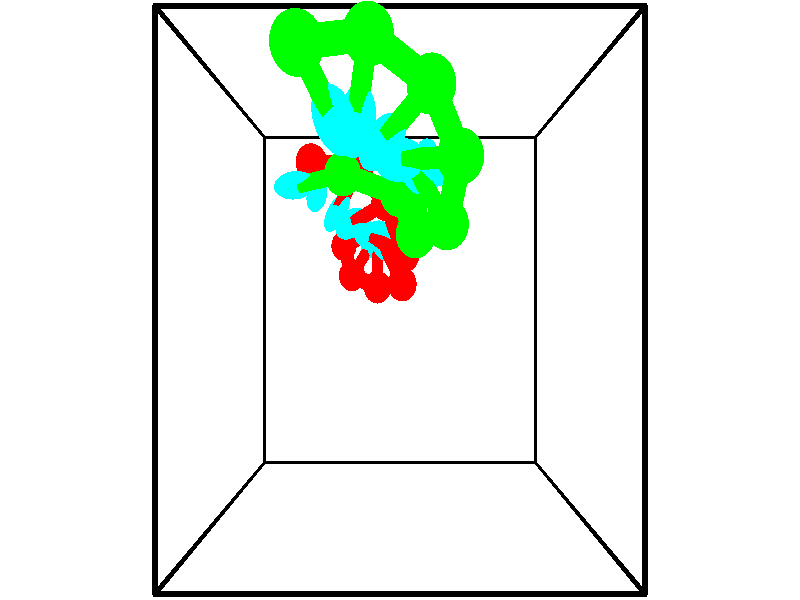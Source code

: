 // switches for output
#declare DRAW_BASES = 1; // possible values are 0, 1; only relevant for DNA ribbons
#declare DRAW_BASES_TYPE = 3; // possible values are 1, 2, 3; only relevant for DNA ribbons
#declare DRAW_FOG = 0; // set to 1 to enable fog

#include "colors.inc"

#include "transforms.inc"
background { rgb <1, 1, 1>}

#default {
   normal{
       ripples 0.25
       frequency 0.20
       turbulence 0.2
       lambda 5
   }
	finish {
		phong 0.1
		phong_size 40.
	}
}

// original window dimensions: 1024x640


// camera settings

camera {
	sky <-0, 1, 0>
	up <-0, 1, 0>
	right 1.6 * <1, 0, 0>
	location <2.5, 2.5, 11.1562>
	look_at <2.5, 2.5, 2.5>
	direction <0, 0, -8.6562>
	angle 67.0682
}


# declare cpy_camera_pos = <2.5, 2.5, 11.1562>;
# if (DRAW_FOG = 1)
fog {
	fog_type 2
	up vnormalize(cpy_camera_pos)
	color rgbt<1,1,1,0.3>
	distance 1e-5
	fog_alt 3e-3
	fog_offset 4
}
# end


// LIGHTS

# declare lum = 6;
global_settings {
	ambient_light rgb lum * <0.05, 0.05, 0.05>
	max_trace_level 15
}# declare cpy_direct_light_amount = 0.25;
light_source
{	1000 * <-1, -1, 1>,
	rgb lum * cpy_direct_light_amount
	parallel
}

light_source
{	1000 * <1, 1, -1>,
	rgb lum * cpy_direct_light_amount
	parallel
}

// strand 0

// nucleotide -1

// particle -1
sphere {
	<1.071759, 4.349307, 1.428008> 0.250000
	pigment { color rgbt <1,0,0,0> }
	no_shadow
}
cylinder {
	<1.158806, 4.063782, 1.694275>,  <1.211034, 3.892467, 1.854035>, 0.100000
	pigment { color rgbt <1,0,0,0> }
	no_shadow
}
cylinder {
	<1.158806, 4.063782, 1.694275>,  <1.071759, 4.349307, 1.428008>, 0.100000
	pigment { color rgbt <1,0,0,0> }
	no_shadow
}

// particle -1
sphere {
	<1.158806, 4.063782, 1.694275> 0.100000
	pigment { color rgbt <1,0,0,0> }
	no_shadow
}
sphere {
	0, 1
	scale<0.080000,0.200000,0.300000>
	matrix <0.587283, -0.448975, -0.673439,
		0.779578, 0.537487, 0.321506,
		0.217616, -0.713813, 0.665668,
		1.224091, 3.849638, 1.893975>
	pigment { color rgbt <0,1,1,0> }
	no_shadow
}
cylinder {
	<1.813096, 4.256270, 1.458337>,  <1.071759, 4.349307, 1.428008>, 0.130000
	pigment { color rgbt <1,0,0,0> }
	no_shadow
}

// nucleotide -1

// particle -1
sphere {
	<1.813096, 4.256270, 1.458337> 0.250000
	pigment { color rgbt <1,0,0,0> }
	no_shadow
}
cylinder {
	<1.637005, 3.911499, 1.558960>,  <1.531350, 3.704637, 1.619334>, 0.100000
	pigment { color rgbt <1,0,0,0> }
	no_shadow
}
cylinder {
	<1.637005, 3.911499, 1.558960>,  <1.813096, 4.256270, 1.458337>, 0.100000
	pigment { color rgbt <1,0,0,0> }
	no_shadow
}

// particle -1
sphere {
	<1.637005, 3.911499, 1.558960> 0.100000
	pigment { color rgbt <1,0,0,0> }
	no_shadow
}
sphere {
	0, 1
	scale<0.080000,0.200000,0.300000>
	matrix <0.481702, -0.463152, -0.743944,
		0.757735, -0.206330, 0.619085,
		-0.440228, -0.861927, 0.251556,
		1.504936, 3.652921, 1.634427>
	pigment { color rgbt <0,1,1,0> }
	no_shadow
}
cylinder {
	<2.298915, 3.778185, 1.655113>,  <1.813096, 4.256270, 1.458337>, 0.130000
	pigment { color rgbt <1,0,0,0> }
	no_shadow
}

// nucleotide -1

// particle -1
sphere {
	<2.298915, 3.778185, 1.655113> 0.250000
	pigment { color rgbt <1,0,0,0> }
	no_shadow
}
cylinder {
	<1.960560, 3.636711, 1.495422>,  <1.757547, 3.551827, 1.399608>, 0.100000
	pigment { color rgbt <1,0,0,0> }
	no_shadow
}
cylinder {
	<1.960560, 3.636711, 1.495422>,  <2.298915, 3.778185, 1.655113>, 0.100000
	pigment { color rgbt <1,0,0,0> }
	no_shadow
}

// particle -1
sphere {
	<1.960560, 3.636711, 1.495422> 0.100000
	pigment { color rgbt <1,0,0,0> }
	no_shadow
}
sphere {
	0, 1
	scale<0.080000,0.200000,0.300000>
	matrix <0.465832, -0.125362, -0.875948,
		0.259762, -0.926926, 0.270800,
		-0.845887, -0.353685, -0.399227,
		1.706794, 3.530606, 1.375654>
	pigment { color rgbt <0,1,1,0> }
	no_shadow
}
cylinder {
	<2.571968, 3.126676, 1.268082>,  <2.298915, 3.778185, 1.655113>, 0.130000
	pigment { color rgbt <1,0,0,0> }
	no_shadow
}

// nucleotide -1

// particle -1
sphere {
	<2.571968, 3.126676, 1.268082> 0.250000
	pigment { color rgbt <1,0,0,0> }
	no_shadow
}
cylinder {
	<2.231606, 3.281021, 1.125496>,  <2.027388, 3.373629, 1.039945>, 0.100000
	pigment { color rgbt <1,0,0,0> }
	no_shadow
}
cylinder {
	<2.231606, 3.281021, 1.125496>,  <2.571968, 3.126676, 1.268082>, 0.100000
	pigment { color rgbt <1,0,0,0> }
	no_shadow
}

// particle -1
sphere {
	<2.231606, 3.281021, 1.125496> 0.100000
	pigment { color rgbt <1,0,0,0> }
	no_shadow
}
sphere {
	0, 1
	scale<0.080000,0.200000,0.300000>
	matrix <0.391703, 0.013892, -0.919987,
		-0.350038, -0.922451, -0.162965,
		-0.850906, 0.385864, -0.356464,
		1.976333, 3.396780, 1.018557>
	pigment { color rgbt <0,1,1,0> }
	no_shadow
}
cylinder {
	<2.538495, 2.730865, 0.652232>,  <2.571968, 3.126676, 1.268082>, 0.130000
	pigment { color rgbt <1,0,0,0> }
	no_shadow
}

// nucleotide -1

// particle -1
sphere {
	<2.538495, 2.730865, 0.652232> 0.250000
	pigment { color rgbt <1,0,0,0> }
	no_shadow
}
cylinder {
	<2.338913, 3.077332, 0.640923>,  <2.219164, 3.285212, 0.634137>, 0.100000
	pigment { color rgbt <1,0,0,0> }
	no_shadow
}
cylinder {
	<2.338913, 3.077332, 0.640923>,  <2.538495, 2.730865, 0.652232>, 0.100000
	pigment { color rgbt <1,0,0,0> }
	no_shadow
}

// particle -1
sphere {
	<2.338913, 3.077332, 0.640923> 0.100000
	pigment { color rgbt <1,0,0,0> }
	no_shadow
}
sphere {
	0, 1
	scale<0.080000,0.200000,0.300000>
	matrix <0.270300, 0.124543, -0.954687,
		-0.823396, -0.483989, -0.296266,
		-0.498955, 0.866166, -0.028274,
		2.189226, 3.337181, 0.632440>
	pigment { color rgbt <0,1,1,0> }
	no_shadow
}
cylinder {
	<2.084946, 2.695992, 0.065848>,  <2.538495, 2.730865, 0.652232>, 0.130000
	pigment { color rgbt <1,0,0,0> }
	no_shadow
}

// nucleotide -1

// particle -1
sphere {
	<2.084946, 2.695992, 0.065848> 0.250000
	pigment { color rgbt <1,0,0,0> }
	no_shadow
}
cylinder {
	<2.085484, 3.092682, 0.117203>,  <2.085806, 3.330695, 0.148016>, 0.100000
	pigment { color rgbt <1,0,0,0> }
	no_shadow
}
cylinder {
	<2.085484, 3.092682, 0.117203>,  <2.084946, 2.695992, 0.065848>, 0.100000
	pigment { color rgbt <1,0,0,0> }
	no_shadow
}

// particle -1
sphere {
	<2.085484, 3.092682, 0.117203> 0.100000
	pigment { color rgbt <1,0,0,0> }
	no_shadow
}
sphere {
	0, 1
	scale<0.080000,0.200000,0.300000>
	matrix <0.057673, 0.128097, -0.990083,
		-0.998335, 0.008734, -0.057024,
		0.001343, 0.991723, 0.128387,
		2.085886, 3.390199, 0.155719>
	pigment { color rgbt <0,1,1,0> }
	no_shadow
}
cylinder {
	<1.576240, 2.890115, -0.474888>,  <2.084946, 2.695992, 0.065848>, 0.130000
	pigment { color rgbt <1,0,0,0> }
	no_shadow
}

// nucleotide -1

// particle -1
sphere {
	<1.576240, 2.890115, -0.474888> 0.250000
	pigment { color rgbt <1,0,0,0> }
	no_shadow
}
cylinder {
	<1.811569, 3.192581, -0.360283>,  <1.952767, 3.374061, -0.291520>, 0.100000
	pigment { color rgbt <1,0,0,0> }
	no_shadow
}
cylinder {
	<1.811569, 3.192581, -0.360283>,  <1.576240, 2.890115, -0.474888>, 0.100000
	pigment { color rgbt <1,0,0,0> }
	no_shadow
}

// particle -1
sphere {
	<1.811569, 3.192581, -0.360283> 0.100000
	pigment { color rgbt <1,0,0,0> }
	no_shadow
}
sphere {
	0, 1
	scale<0.080000,0.200000,0.300000>
	matrix <0.262644, 0.156418, -0.952130,
		-0.764783, 0.635411, -0.106577,
		0.588324, 0.756165, 0.286513,
		1.988066, 3.419431, -0.274329>
	pigment { color rgbt <0,1,1,0> }
	no_shadow
}
cylinder {
	<1.387592, 3.394837, -0.837422>,  <1.576240, 2.890115, -0.474888>, 0.130000
	pigment { color rgbt <1,0,0,0> }
	no_shadow
}

// nucleotide -1

// particle -1
sphere {
	<1.387592, 3.394837, -0.837422> 0.250000
	pigment { color rgbt <1,0,0,0> }
	no_shadow
}
cylinder {
	<1.752590, 3.501114, -0.712997>,  <1.971589, 3.564880, -0.638343>, 0.100000
	pigment { color rgbt <1,0,0,0> }
	no_shadow
}
cylinder {
	<1.752590, 3.501114, -0.712997>,  <1.387592, 3.394837, -0.837422>, 0.100000
	pigment { color rgbt <1,0,0,0> }
	no_shadow
}

// particle -1
sphere {
	<1.752590, 3.501114, -0.712997> 0.100000
	pigment { color rgbt <1,0,0,0> }
	no_shadow
}
sphere {
	0, 1
	scale<0.080000,0.200000,0.300000>
	matrix <0.294434, 0.101347, -0.950283,
		-0.284007, 0.958716, 0.014250,
		0.912496, 0.265692, 0.311062,
		2.026339, 3.580821, -0.619679>
	pigment { color rgbt <0,1,1,0> }
	no_shadow
}
// strand 1

// nucleotide -1

// particle -1
sphere {
	<1.720122, 3.926310, 2.942217> 0.250000
	pigment { color rgbt <0,1,0,0> }
	no_shadow
}
cylinder {
	<1.333605, 3.866623, 2.858299>,  <1.101695, 3.830811, 2.807948>, 0.100000
	pigment { color rgbt <0,1,0,0> }
	no_shadow
}
cylinder {
	<1.333605, 3.866623, 2.858299>,  <1.720122, 3.926310, 2.942217>, 0.100000
	pigment { color rgbt <0,1,0,0> }
	no_shadow
}

// particle -1
sphere {
	<1.333605, 3.866623, 2.858299> 0.100000
	pigment { color rgbt <0,1,0,0> }
	no_shadow
}
sphere {
	0, 1
	scale<0.080000,0.200000,0.300000>
	matrix <-0.015517, -0.779662, 0.626008,
		-0.256981, 0.608162, 0.751065,
		-0.966292, -0.149218, -0.209795,
		1.043717, 3.821857, 2.795361>
	pigment { color rgbt <0,1,1,0> }
	no_shadow
}
cylinder {
	<2.481823, 3.692815, 2.945921>,  <1.720122, 3.926310, 2.942217>, 0.130000
	pigment { color rgbt <0,1,0,0> }
	no_shadow
}

// nucleotide -1

// particle -1
sphere {
	<2.481823, 3.692815, 2.945921> 0.250000
	pigment { color rgbt <0,1,0,0> }
	no_shadow
}
cylinder {
	<2.775032, 3.831802, 3.179825>,  <2.950957, 3.915195, 3.320167>, 0.100000
	pigment { color rgbt <0,1,0,0> }
	no_shadow
}
cylinder {
	<2.775032, 3.831802, 3.179825>,  <2.481823, 3.692815, 2.945921>, 0.100000
	pigment { color rgbt <0,1,0,0> }
	no_shadow
}

// particle -1
sphere {
	<2.775032, 3.831802, 3.179825> 0.100000
	pigment { color rgbt <0,1,0,0> }
	no_shadow
}
sphere {
	0, 1
	scale<0.080000,0.200000,0.300000>
	matrix <-0.576301, -0.139412, 0.805259,
		0.361326, -0.927270, 0.098055,
		0.733022, 0.347470, 0.584759,
		2.994939, 3.936043, 3.355253>
	pigment { color rgbt <0,1,1,0> }
	no_shadow
}
cylinder {
	<2.696689, 3.189453, 3.531649>,  <2.481823, 3.692815, 2.945921>, 0.130000
	pigment { color rgbt <0,1,0,0> }
	no_shadow
}

// nucleotide -1

// particle -1
sphere {
	<2.696689, 3.189453, 3.531649> 0.250000
	pigment { color rgbt <0,1,0,0> }
	no_shadow
}
cylinder {
	<2.759113, 3.568283, 3.643860>,  <2.796568, 3.795581, 3.711186>, 0.100000
	pigment { color rgbt <0,1,0,0> }
	no_shadow
}
cylinder {
	<2.759113, 3.568283, 3.643860>,  <2.696689, 3.189453, 3.531649>, 0.100000
	pigment { color rgbt <0,1,0,0> }
	no_shadow
}

// particle -1
sphere {
	<2.759113, 3.568283, 3.643860> 0.100000
	pigment { color rgbt <0,1,0,0> }
	no_shadow
}
sphere {
	0, 1
	scale<0.080000,0.200000,0.300000>
	matrix <-0.509780, -0.166031, 0.844131,
		0.846031, -0.274743, 0.456889,
		0.156062, 0.947074, 0.280526,
		2.805932, 3.852405, 3.728018>
	pigment { color rgbt <0,1,1,0> }
	no_shadow
}
cylinder {
	<3.037189, 3.224962, 4.243021>,  <2.696689, 3.189453, 3.531649>, 0.130000
	pigment { color rgbt <0,1,0,0> }
	no_shadow
}

// nucleotide -1

// particle -1
sphere {
	<3.037189, 3.224962, 4.243021> 0.250000
	pigment { color rgbt <0,1,0,0> }
	no_shadow
}
cylinder {
	<2.828058, 3.552734, 4.149055>,  <2.702580, 3.749398, 4.092676>, 0.100000
	pigment { color rgbt <0,1,0,0> }
	no_shadow
}
cylinder {
	<2.828058, 3.552734, 4.149055>,  <3.037189, 3.224962, 4.243021>, 0.100000
	pigment { color rgbt <0,1,0,0> }
	no_shadow
}

// particle -1
sphere {
	<2.828058, 3.552734, 4.149055> 0.100000
	pigment { color rgbt <0,1,0,0> }
	no_shadow
}
sphere {
	0, 1
	scale<0.080000,0.200000,0.300000>
	matrix <-0.490670, -0.063942, 0.868996,
		0.697062, 0.569599, 0.435501,
		-0.522826, 0.819432, -0.234913,
		2.671210, 3.798564, 4.078581>
	pigment { color rgbt <0,1,1,0> }
	no_shadow
}
cylinder {
	<3.140949, 3.769541, 4.751168>,  <3.037189, 3.224962, 4.243021>, 0.130000
	pigment { color rgbt <0,1,0,0> }
	no_shadow
}

// nucleotide -1

// particle -1
sphere {
	<3.140949, 3.769541, 4.751168> 0.250000
	pigment { color rgbt <0,1,0,0> }
	no_shadow
}
cylinder {
	<2.771410, 3.781616, 4.598541>,  <2.549686, 3.788861, 4.506965>, 0.100000
	pigment { color rgbt <0,1,0,0> }
	no_shadow
}
cylinder {
	<2.771410, 3.781616, 4.598541>,  <3.140949, 3.769541, 4.751168>, 0.100000
	pigment { color rgbt <0,1,0,0> }
	no_shadow
}

// particle -1
sphere {
	<2.771410, 3.781616, 4.598541> 0.100000
	pigment { color rgbt <0,1,0,0> }
	no_shadow
}
sphere {
	0, 1
	scale<0.080000,0.200000,0.300000>
	matrix <-0.382747, -0.065122, 0.921555,
		0.002971, 0.997420, 0.071717,
		-0.923848, 0.030187, -0.381566,
		2.494256, 3.790672, 4.484071>
	pigment { color rgbt <0,1,1,0> }
	no_shadow
}
cylinder {
	<2.815740, 4.315032, 5.072388>,  <3.140949, 3.769541, 4.751168>, 0.130000
	pigment { color rgbt <0,1,0,0> }
	no_shadow
}

// nucleotide -1

// particle -1
sphere {
	<2.815740, 4.315032, 5.072388> 0.250000
	pigment { color rgbt <0,1,0,0> }
	no_shadow
}
cylinder {
	<2.529137, 4.060638, 4.957748>,  <2.357174, 3.908002, 4.888965>, 0.100000
	pigment { color rgbt <0,1,0,0> }
	no_shadow
}
cylinder {
	<2.529137, 4.060638, 4.957748>,  <2.815740, 4.315032, 5.072388>, 0.100000
	pigment { color rgbt <0,1,0,0> }
	no_shadow
}

// particle -1
sphere {
	<2.529137, 4.060638, 4.957748> 0.100000
	pigment { color rgbt <0,1,0,0> }
	no_shadow
}
sphere {
	0, 1
	scale<0.080000,0.200000,0.300000>
	matrix <-0.371611, 0.000295, 0.928389,
		-0.590356, 0.771702, -0.236550,
		-0.716509, -0.635984, -0.286599,
		2.314184, 3.869843, 4.871768>
	pigment { color rgbt <0,1,1,0> }
	no_shadow
}
cylinder {
	<2.192213, 4.643445, 5.317338>,  <2.815740, 4.315032, 5.072388>, 0.130000
	pigment { color rgbt <0,1,0,0> }
	no_shadow
}

// nucleotide -1

// particle -1
sphere {
	<2.192213, 4.643445, 5.317338> 0.250000
	pigment { color rgbt <0,1,0,0> }
	no_shadow
}
cylinder {
	<2.124168, 4.251144, 5.278992>,  <2.083342, 4.015764, 5.255984>, 0.100000
	pigment { color rgbt <0,1,0,0> }
	no_shadow
}
cylinder {
	<2.124168, 4.251144, 5.278992>,  <2.192213, 4.643445, 5.317338>, 0.100000
	pigment { color rgbt <0,1,0,0> }
	no_shadow
}

// particle -1
sphere {
	<2.124168, 4.251144, 5.278992> 0.100000
	pigment { color rgbt <0,1,0,0> }
	no_shadow
}
sphere {
	0, 1
	scale<0.080000,0.200000,0.300000>
	matrix <-0.309330, -0.039221, 0.950145,
		-0.935616, 0.191285, -0.296704,
		-0.170112, -0.980751, -0.095866,
		2.073135, 3.956919, 5.250232>
	pigment { color rgbt <0,1,1,0> }
	no_shadow
}
cylinder {
	<1.545597, 4.480595, 5.577469>,  <2.192213, 4.643445, 5.317338>, 0.130000
	pigment { color rgbt <0,1,0,0> }
	no_shadow
}

// nucleotide -1

// particle -1
sphere {
	<1.545597, 4.480595, 5.577469> 0.250000
	pigment { color rgbt <0,1,0,0> }
	no_shadow
}
cylinder {
	<1.747768, 4.136276, 5.601372>,  <1.869071, 3.929685, 5.615714>, 0.100000
	pigment { color rgbt <0,1,0,0> }
	no_shadow
}
cylinder {
	<1.747768, 4.136276, 5.601372>,  <1.545597, 4.480595, 5.577469>, 0.100000
	pigment { color rgbt <0,1,0,0> }
	no_shadow
}

// particle -1
sphere {
	<1.747768, 4.136276, 5.601372> 0.100000
	pigment { color rgbt <0,1,0,0> }
	no_shadow
}
sphere {
	0, 1
	scale<0.080000,0.200000,0.300000>
	matrix <-0.334264, -0.131480, 0.933264,
		-0.795493, -0.491673, -0.354187,
		0.505428, -0.860797, 0.059757,
		1.899397, 3.878037, 5.619299>
	pigment { color rgbt <0,1,1,0> }
	no_shadow
}
// box output
cylinder {
	<0.000000, 0.000000, 0.000000>,  <5.000000, 0.000000, 0.000000>, 0.025000
	pigment { color rgbt <0,0,0,0> }
	no_shadow
}
cylinder {
	<0.000000, 0.000000, 0.000000>,  <0.000000, 5.000000, 0.000000>, 0.025000
	pigment { color rgbt <0,0,0,0> }
	no_shadow
}
cylinder {
	<0.000000, 0.000000, 0.000000>,  <0.000000, 0.000000, 5.000000>, 0.025000
	pigment { color rgbt <0,0,0,0> }
	no_shadow
}
cylinder {
	<5.000000, 5.000000, 5.000000>,  <0.000000, 5.000000, 5.000000>, 0.025000
	pigment { color rgbt <0,0,0,0> }
	no_shadow
}
cylinder {
	<5.000000, 5.000000, 5.000000>,  <5.000000, 0.000000, 5.000000>, 0.025000
	pigment { color rgbt <0,0,0,0> }
	no_shadow
}
cylinder {
	<5.000000, 5.000000, 5.000000>,  <5.000000, 5.000000, 0.000000>, 0.025000
	pigment { color rgbt <0,0,0,0> }
	no_shadow
}
cylinder {
	<0.000000, 0.000000, 5.000000>,  <0.000000, 5.000000, 5.000000>, 0.025000
	pigment { color rgbt <0,0,0,0> }
	no_shadow
}
cylinder {
	<0.000000, 0.000000, 5.000000>,  <5.000000, 0.000000, 5.000000>, 0.025000
	pigment { color rgbt <0,0,0,0> }
	no_shadow
}
cylinder {
	<5.000000, 5.000000, 0.000000>,  <0.000000, 5.000000, 0.000000>, 0.025000
	pigment { color rgbt <0,0,0,0> }
	no_shadow
}
cylinder {
	<5.000000, 5.000000, 0.000000>,  <5.000000, 0.000000, 0.000000>, 0.025000
	pigment { color rgbt <0,0,0,0> }
	no_shadow
}
cylinder {
	<5.000000, 0.000000, 5.000000>,  <5.000000, 0.000000, 0.000000>, 0.025000
	pigment { color rgbt <0,0,0,0> }
	no_shadow
}
cylinder {
	<0.000000, 5.000000, 0.000000>,  <0.000000, 5.000000, 5.000000>, 0.025000
	pigment { color rgbt <0,0,0,0> }
	no_shadow
}
// end of box output
